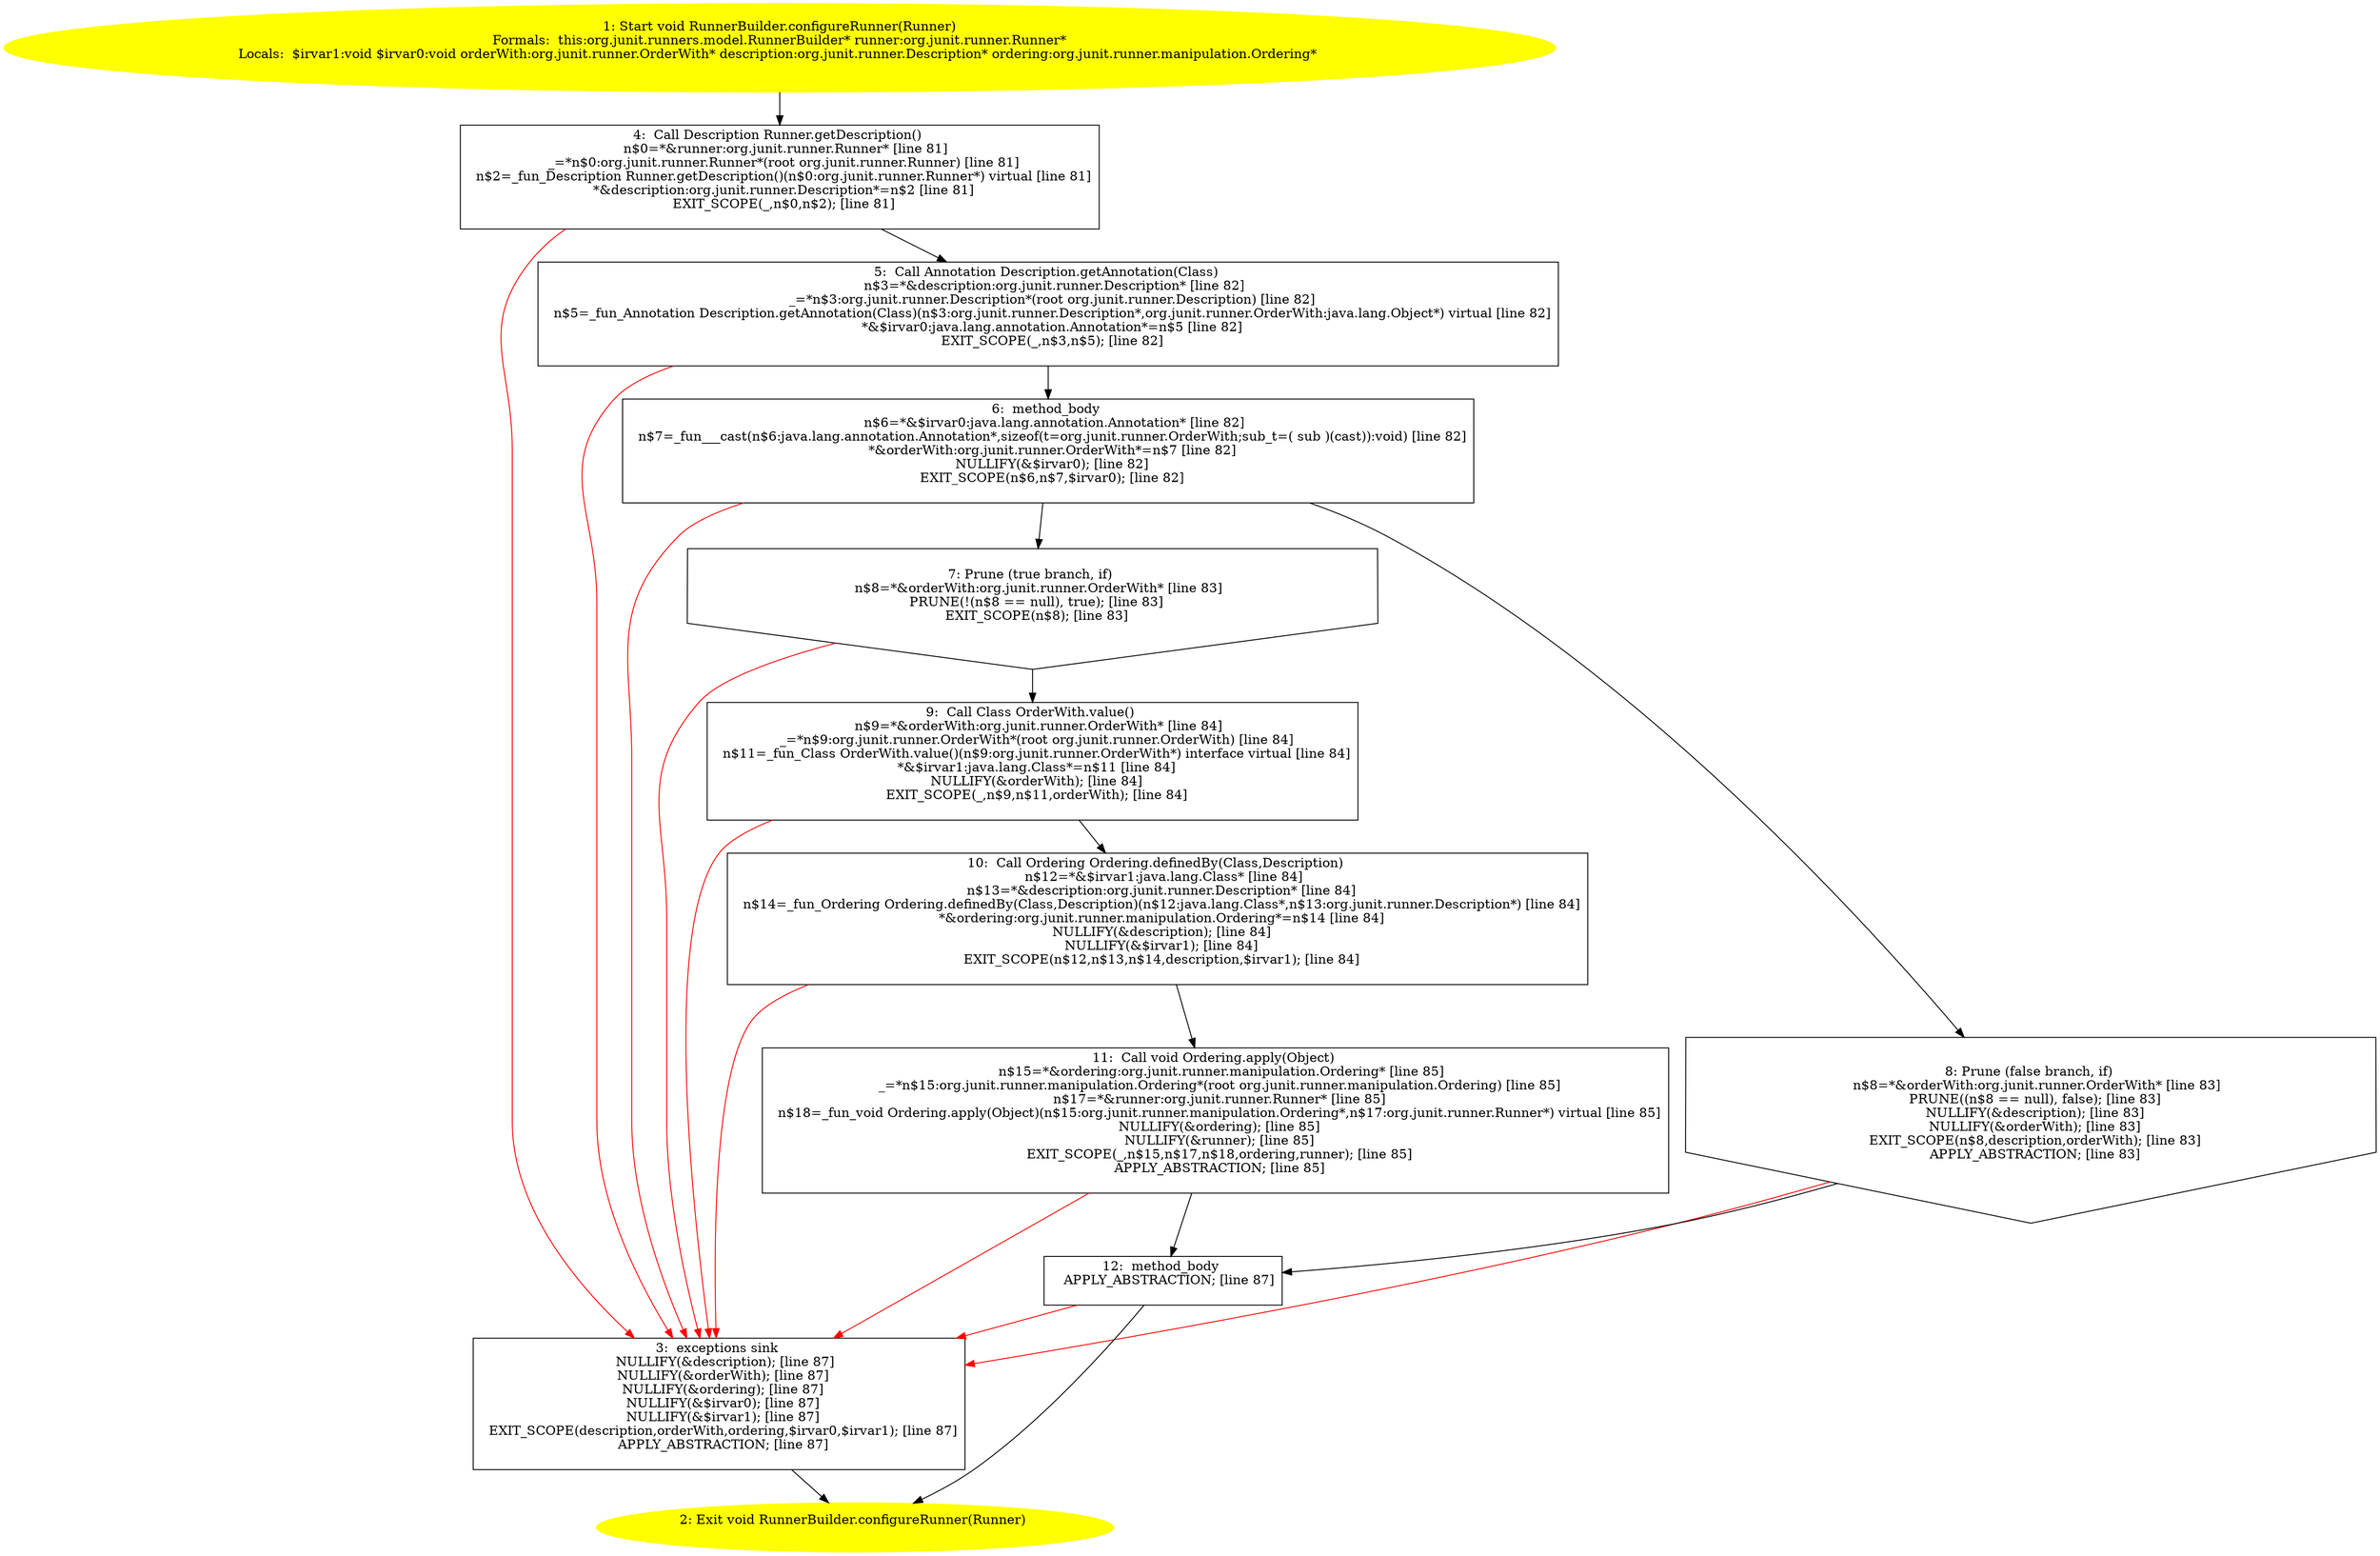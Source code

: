 /* @generated */
digraph cfg {
"org.junit.runners.model.RunnerBuilder.configureRunner(org.junit.runner.Runner):void.bbc275e55645aede51b8153db2385b8e_1" [label="1: Start void RunnerBuilder.configureRunner(Runner)\nFormals:  this:org.junit.runners.model.RunnerBuilder* runner:org.junit.runner.Runner*\nLocals:  $irvar1:void $irvar0:void orderWith:org.junit.runner.OrderWith* description:org.junit.runner.Description* ordering:org.junit.runner.manipulation.Ordering* \n  " color=yellow style=filled]
	

	 "org.junit.runners.model.RunnerBuilder.configureRunner(org.junit.runner.Runner):void.bbc275e55645aede51b8153db2385b8e_1" -> "org.junit.runners.model.RunnerBuilder.configureRunner(org.junit.runner.Runner):void.bbc275e55645aede51b8153db2385b8e_4" ;
"org.junit.runners.model.RunnerBuilder.configureRunner(org.junit.runner.Runner):void.bbc275e55645aede51b8153db2385b8e_2" [label="2: Exit void RunnerBuilder.configureRunner(Runner) \n  " color=yellow style=filled]
	

"org.junit.runners.model.RunnerBuilder.configureRunner(org.junit.runner.Runner):void.bbc275e55645aede51b8153db2385b8e_3" [label="3:  exceptions sink \n   NULLIFY(&description); [line 87]\n  NULLIFY(&orderWith); [line 87]\n  NULLIFY(&ordering); [line 87]\n  NULLIFY(&$irvar0); [line 87]\n  NULLIFY(&$irvar1); [line 87]\n  EXIT_SCOPE(description,orderWith,ordering,$irvar0,$irvar1); [line 87]\n  APPLY_ABSTRACTION; [line 87]\n " shape="box"]
	

	 "org.junit.runners.model.RunnerBuilder.configureRunner(org.junit.runner.Runner):void.bbc275e55645aede51b8153db2385b8e_3" -> "org.junit.runners.model.RunnerBuilder.configureRunner(org.junit.runner.Runner):void.bbc275e55645aede51b8153db2385b8e_2" ;
"org.junit.runners.model.RunnerBuilder.configureRunner(org.junit.runner.Runner):void.bbc275e55645aede51b8153db2385b8e_4" [label="4:  Call Description Runner.getDescription() \n   n$0=*&runner:org.junit.runner.Runner* [line 81]\n  _=*n$0:org.junit.runner.Runner*(root org.junit.runner.Runner) [line 81]\n  n$2=_fun_Description Runner.getDescription()(n$0:org.junit.runner.Runner*) virtual [line 81]\n  *&description:org.junit.runner.Description*=n$2 [line 81]\n  EXIT_SCOPE(_,n$0,n$2); [line 81]\n " shape="box"]
	

	 "org.junit.runners.model.RunnerBuilder.configureRunner(org.junit.runner.Runner):void.bbc275e55645aede51b8153db2385b8e_4" -> "org.junit.runners.model.RunnerBuilder.configureRunner(org.junit.runner.Runner):void.bbc275e55645aede51b8153db2385b8e_5" ;
	 "org.junit.runners.model.RunnerBuilder.configureRunner(org.junit.runner.Runner):void.bbc275e55645aede51b8153db2385b8e_4" -> "org.junit.runners.model.RunnerBuilder.configureRunner(org.junit.runner.Runner):void.bbc275e55645aede51b8153db2385b8e_3" [color="red" ];
"org.junit.runners.model.RunnerBuilder.configureRunner(org.junit.runner.Runner):void.bbc275e55645aede51b8153db2385b8e_5" [label="5:  Call Annotation Description.getAnnotation(Class) \n   n$3=*&description:org.junit.runner.Description* [line 82]\n  _=*n$3:org.junit.runner.Description*(root org.junit.runner.Description) [line 82]\n  n$5=_fun_Annotation Description.getAnnotation(Class)(n$3:org.junit.runner.Description*,org.junit.runner.OrderWith:java.lang.Object*) virtual [line 82]\n  *&$irvar0:java.lang.annotation.Annotation*=n$5 [line 82]\n  EXIT_SCOPE(_,n$3,n$5); [line 82]\n " shape="box"]
	

	 "org.junit.runners.model.RunnerBuilder.configureRunner(org.junit.runner.Runner):void.bbc275e55645aede51b8153db2385b8e_5" -> "org.junit.runners.model.RunnerBuilder.configureRunner(org.junit.runner.Runner):void.bbc275e55645aede51b8153db2385b8e_6" ;
	 "org.junit.runners.model.RunnerBuilder.configureRunner(org.junit.runner.Runner):void.bbc275e55645aede51b8153db2385b8e_5" -> "org.junit.runners.model.RunnerBuilder.configureRunner(org.junit.runner.Runner):void.bbc275e55645aede51b8153db2385b8e_3" [color="red" ];
"org.junit.runners.model.RunnerBuilder.configureRunner(org.junit.runner.Runner):void.bbc275e55645aede51b8153db2385b8e_6" [label="6:  method_body \n   n$6=*&$irvar0:java.lang.annotation.Annotation* [line 82]\n  n$7=_fun___cast(n$6:java.lang.annotation.Annotation*,sizeof(t=org.junit.runner.OrderWith;sub_t=( sub )(cast)):void) [line 82]\n  *&orderWith:org.junit.runner.OrderWith*=n$7 [line 82]\n  NULLIFY(&$irvar0); [line 82]\n  EXIT_SCOPE(n$6,n$7,$irvar0); [line 82]\n " shape="box"]
	

	 "org.junit.runners.model.RunnerBuilder.configureRunner(org.junit.runner.Runner):void.bbc275e55645aede51b8153db2385b8e_6" -> "org.junit.runners.model.RunnerBuilder.configureRunner(org.junit.runner.Runner):void.bbc275e55645aede51b8153db2385b8e_7" ;
	 "org.junit.runners.model.RunnerBuilder.configureRunner(org.junit.runner.Runner):void.bbc275e55645aede51b8153db2385b8e_6" -> "org.junit.runners.model.RunnerBuilder.configureRunner(org.junit.runner.Runner):void.bbc275e55645aede51b8153db2385b8e_8" ;
	 "org.junit.runners.model.RunnerBuilder.configureRunner(org.junit.runner.Runner):void.bbc275e55645aede51b8153db2385b8e_6" -> "org.junit.runners.model.RunnerBuilder.configureRunner(org.junit.runner.Runner):void.bbc275e55645aede51b8153db2385b8e_3" [color="red" ];
"org.junit.runners.model.RunnerBuilder.configureRunner(org.junit.runner.Runner):void.bbc275e55645aede51b8153db2385b8e_7" [label="7: Prune (true branch, if) \n   n$8=*&orderWith:org.junit.runner.OrderWith* [line 83]\n  PRUNE(!(n$8 == null), true); [line 83]\n  EXIT_SCOPE(n$8); [line 83]\n " shape="invhouse"]
	

	 "org.junit.runners.model.RunnerBuilder.configureRunner(org.junit.runner.Runner):void.bbc275e55645aede51b8153db2385b8e_7" -> "org.junit.runners.model.RunnerBuilder.configureRunner(org.junit.runner.Runner):void.bbc275e55645aede51b8153db2385b8e_9" ;
	 "org.junit.runners.model.RunnerBuilder.configureRunner(org.junit.runner.Runner):void.bbc275e55645aede51b8153db2385b8e_7" -> "org.junit.runners.model.RunnerBuilder.configureRunner(org.junit.runner.Runner):void.bbc275e55645aede51b8153db2385b8e_3" [color="red" ];
"org.junit.runners.model.RunnerBuilder.configureRunner(org.junit.runner.Runner):void.bbc275e55645aede51b8153db2385b8e_8" [label="8: Prune (false branch, if) \n   n$8=*&orderWith:org.junit.runner.OrderWith* [line 83]\n  PRUNE((n$8 == null), false); [line 83]\n  NULLIFY(&description); [line 83]\n  NULLIFY(&orderWith); [line 83]\n  EXIT_SCOPE(n$8,description,orderWith); [line 83]\n  APPLY_ABSTRACTION; [line 83]\n " shape="invhouse"]
	

	 "org.junit.runners.model.RunnerBuilder.configureRunner(org.junit.runner.Runner):void.bbc275e55645aede51b8153db2385b8e_8" -> "org.junit.runners.model.RunnerBuilder.configureRunner(org.junit.runner.Runner):void.bbc275e55645aede51b8153db2385b8e_12" ;
	 "org.junit.runners.model.RunnerBuilder.configureRunner(org.junit.runner.Runner):void.bbc275e55645aede51b8153db2385b8e_8" -> "org.junit.runners.model.RunnerBuilder.configureRunner(org.junit.runner.Runner):void.bbc275e55645aede51b8153db2385b8e_3" [color="red" ];
"org.junit.runners.model.RunnerBuilder.configureRunner(org.junit.runner.Runner):void.bbc275e55645aede51b8153db2385b8e_9" [label="9:  Call Class OrderWith.value() \n   n$9=*&orderWith:org.junit.runner.OrderWith* [line 84]\n  _=*n$9:org.junit.runner.OrderWith*(root org.junit.runner.OrderWith) [line 84]\n  n$11=_fun_Class OrderWith.value()(n$9:org.junit.runner.OrderWith*) interface virtual [line 84]\n  *&$irvar1:java.lang.Class*=n$11 [line 84]\n  NULLIFY(&orderWith); [line 84]\n  EXIT_SCOPE(_,n$9,n$11,orderWith); [line 84]\n " shape="box"]
	

	 "org.junit.runners.model.RunnerBuilder.configureRunner(org.junit.runner.Runner):void.bbc275e55645aede51b8153db2385b8e_9" -> "org.junit.runners.model.RunnerBuilder.configureRunner(org.junit.runner.Runner):void.bbc275e55645aede51b8153db2385b8e_10" ;
	 "org.junit.runners.model.RunnerBuilder.configureRunner(org.junit.runner.Runner):void.bbc275e55645aede51b8153db2385b8e_9" -> "org.junit.runners.model.RunnerBuilder.configureRunner(org.junit.runner.Runner):void.bbc275e55645aede51b8153db2385b8e_3" [color="red" ];
"org.junit.runners.model.RunnerBuilder.configureRunner(org.junit.runner.Runner):void.bbc275e55645aede51b8153db2385b8e_10" [label="10:  Call Ordering Ordering.definedBy(Class,Description) \n   n$12=*&$irvar1:java.lang.Class* [line 84]\n  n$13=*&description:org.junit.runner.Description* [line 84]\n  n$14=_fun_Ordering Ordering.definedBy(Class,Description)(n$12:java.lang.Class*,n$13:org.junit.runner.Description*) [line 84]\n  *&ordering:org.junit.runner.manipulation.Ordering*=n$14 [line 84]\n  NULLIFY(&description); [line 84]\n  NULLIFY(&$irvar1); [line 84]\n  EXIT_SCOPE(n$12,n$13,n$14,description,$irvar1); [line 84]\n " shape="box"]
	

	 "org.junit.runners.model.RunnerBuilder.configureRunner(org.junit.runner.Runner):void.bbc275e55645aede51b8153db2385b8e_10" -> "org.junit.runners.model.RunnerBuilder.configureRunner(org.junit.runner.Runner):void.bbc275e55645aede51b8153db2385b8e_11" ;
	 "org.junit.runners.model.RunnerBuilder.configureRunner(org.junit.runner.Runner):void.bbc275e55645aede51b8153db2385b8e_10" -> "org.junit.runners.model.RunnerBuilder.configureRunner(org.junit.runner.Runner):void.bbc275e55645aede51b8153db2385b8e_3" [color="red" ];
"org.junit.runners.model.RunnerBuilder.configureRunner(org.junit.runner.Runner):void.bbc275e55645aede51b8153db2385b8e_11" [label="11:  Call void Ordering.apply(Object) \n   n$15=*&ordering:org.junit.runner.manipulation.Ordering* [line 85]\n  _=*n$15:org.junit.runner.manipulation.Ordering*(root org.junit.runner.manipulation.Ordering) [line 85]\n  n$17=*&runner:org.junit.runner.Runner* [line 85]\n  n$18=_fun_void Ordering.apply(Object)(n$15:org.junit.runner.manipulation.Ordering*,n$17:org.junit.runner.Runner*) virtual [line 85]\n  NULLIFY(&ordering); [line 85]\n  NULLIFY(&runner); [line 85]\n  EXIT_SCOPE(_,n$15,n$17,n$18,ordering,runner); [line 85]\n  APPLY_ABSTRACTION; [line 85]\n " shape="box"]
	

	 "org.junit.runners.model.RunnerBuilder.configureRunner(org.junit.runner.Runner):void.bbc275e55645aede51b8153db2385b8e_11" -> "org.junit.runners.model.RunnerBuilder.configureRunner(org.junit.runner.Runner):void.bbc275e55645aede51b8153db2385b8e_12" ;
	 "org.junit.runners.model.RunnerBuilder.configureRunner(org.junit.runner.Runner):void.bbc275e55645aede51b8153db2385b8e_11" -> "org.junit.runners.model.RunnerBuilder.configureRunner(org.junit.runner.Runner):void.bbc275e55645aede51b8153db2385b8e_3" [color="red" ];
"org.junit.runners.model.RunnerBuilder.configureRunner(org.junit.runner.Runner):void.bbc275e55645aede51b8153db2385b8e_12" [label="12:  method_body \n   APPLY_ABSTRACTION; [line 87]\n " shape="box"]
	

	 "org.junit.runners.model.RunnerBuilder.configureRunner(org.junit.runner.Runner):void.bbc275e55645aede51b8153db2385b8e_12" -> "org.junit.runners.model.RunnerBuilder.configureRunner(org.junit.runner.Runner):void.bbc275e55645aede51b8153db2385b8e_2" ;
	 "org.junit.runners.model.RunnerBuilder.configureRunner(org.junit.runner.Runner):void.bbc275e55645aede51b8153db2385b8e_12" -> "org.junit.runners.model.RunnerBuilder.configureRunner(org.junit.runner.Runner):void.bbc275e55645aede51b8153db2385b8e_3" [color="red" ];
}
